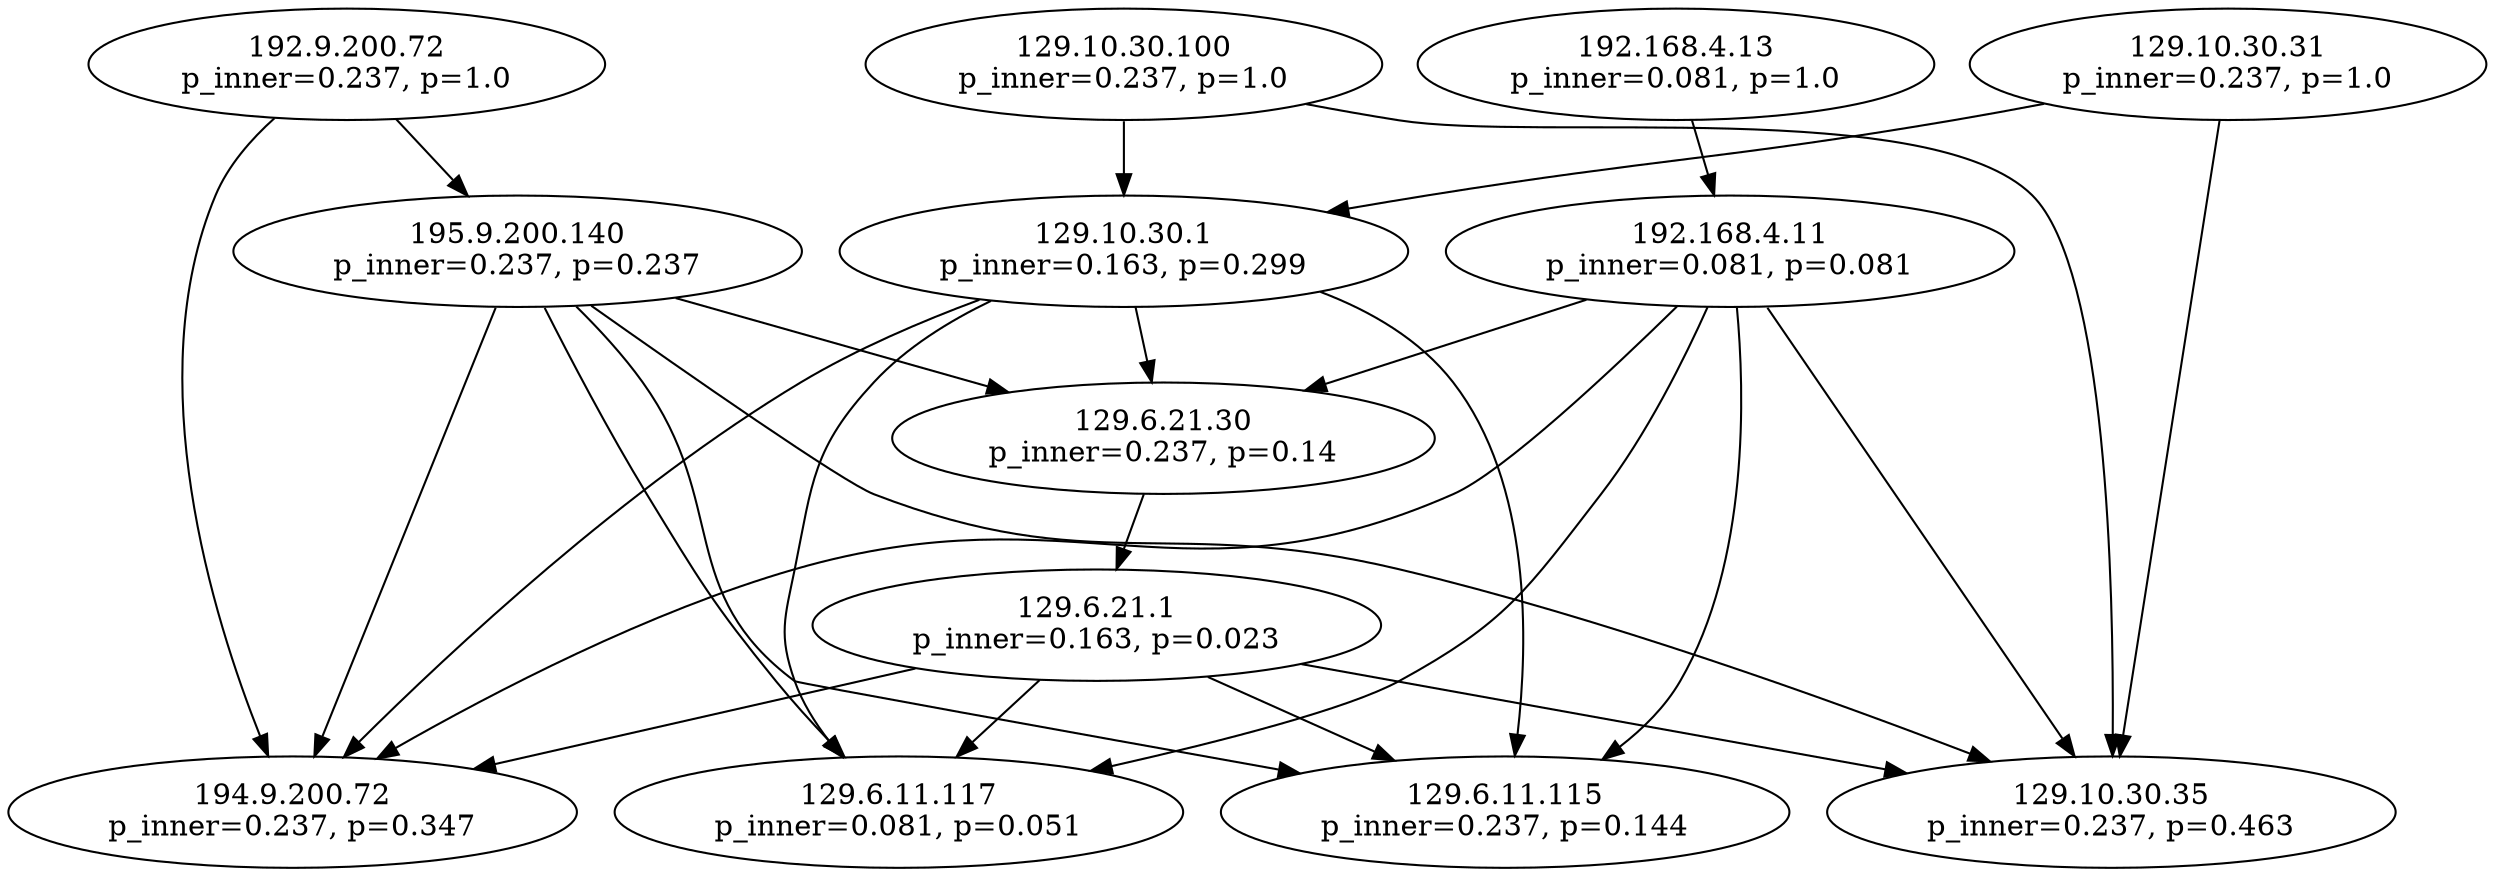 digraph G {
  1 [label="129.10.30.1\np_inner=0.163, p=0.299", shape=ellipse];
  2 [label="194.9.200.72\np_inner=0.237, p=0.347", shape=ellipse];
  3 [label="129.6.11.117\np_inner=0.081, p=0.051", shape=ellipse];
  4 [label="129.6.21.30\np_inner=0.237, p=0.14", shape=ellipse];
  5 [label="129.6.11.115\np_inner=0.237, p=0.144", shape=ellipse];
  6 [label="129.10.30.100\np_inner=0.237, p=1.0", shape=ellipse];
  7 [label="129.10.30.35\np_inner=0.237, p=0.463", shape=ellipse];
  8 [label="192.168.4.11\np_inner=0.081, p=0.081", shape=ellipse];
  9 [label="195.9.200.140\np_inner=0.237, p=0.237", shape=ellipse];
  10 [label="192.9.200.72\np_inner=0.237, p=1.0", shape=ellipse];
  11 [label="129.6.21.1\np_inner=0.163, p=0.023", shape=ellipse];
  12 [label="192.168.4.13\np_inner=0.081, p=1.0", shape=ellipse];
  13 [label="129.10.30.31\np_inner=0.237, p=1.0", shape=ellipse];
  1 -> 3;
  10 -> 9;
  8 -> 7;
  1 -> 5;
  11 -> 2;
  6 -> 1;
  8 -> 3;
  11 -> 3;
  1 -> 4;
  11 -> 5;
  13 -> 1;
  9 -> 2;
  9 -> 3;
  12 -> 8;
  4 -> 11;
  1 -> 2;
  8 -> 2;
  11 -> 7;
  13 -> 7;
  9 -> 7;
  6 -> 7;
  10 -> 2;
  9 -> 4;
  8 -> 5;
  8 -> 4;
  9 -> 5;
}